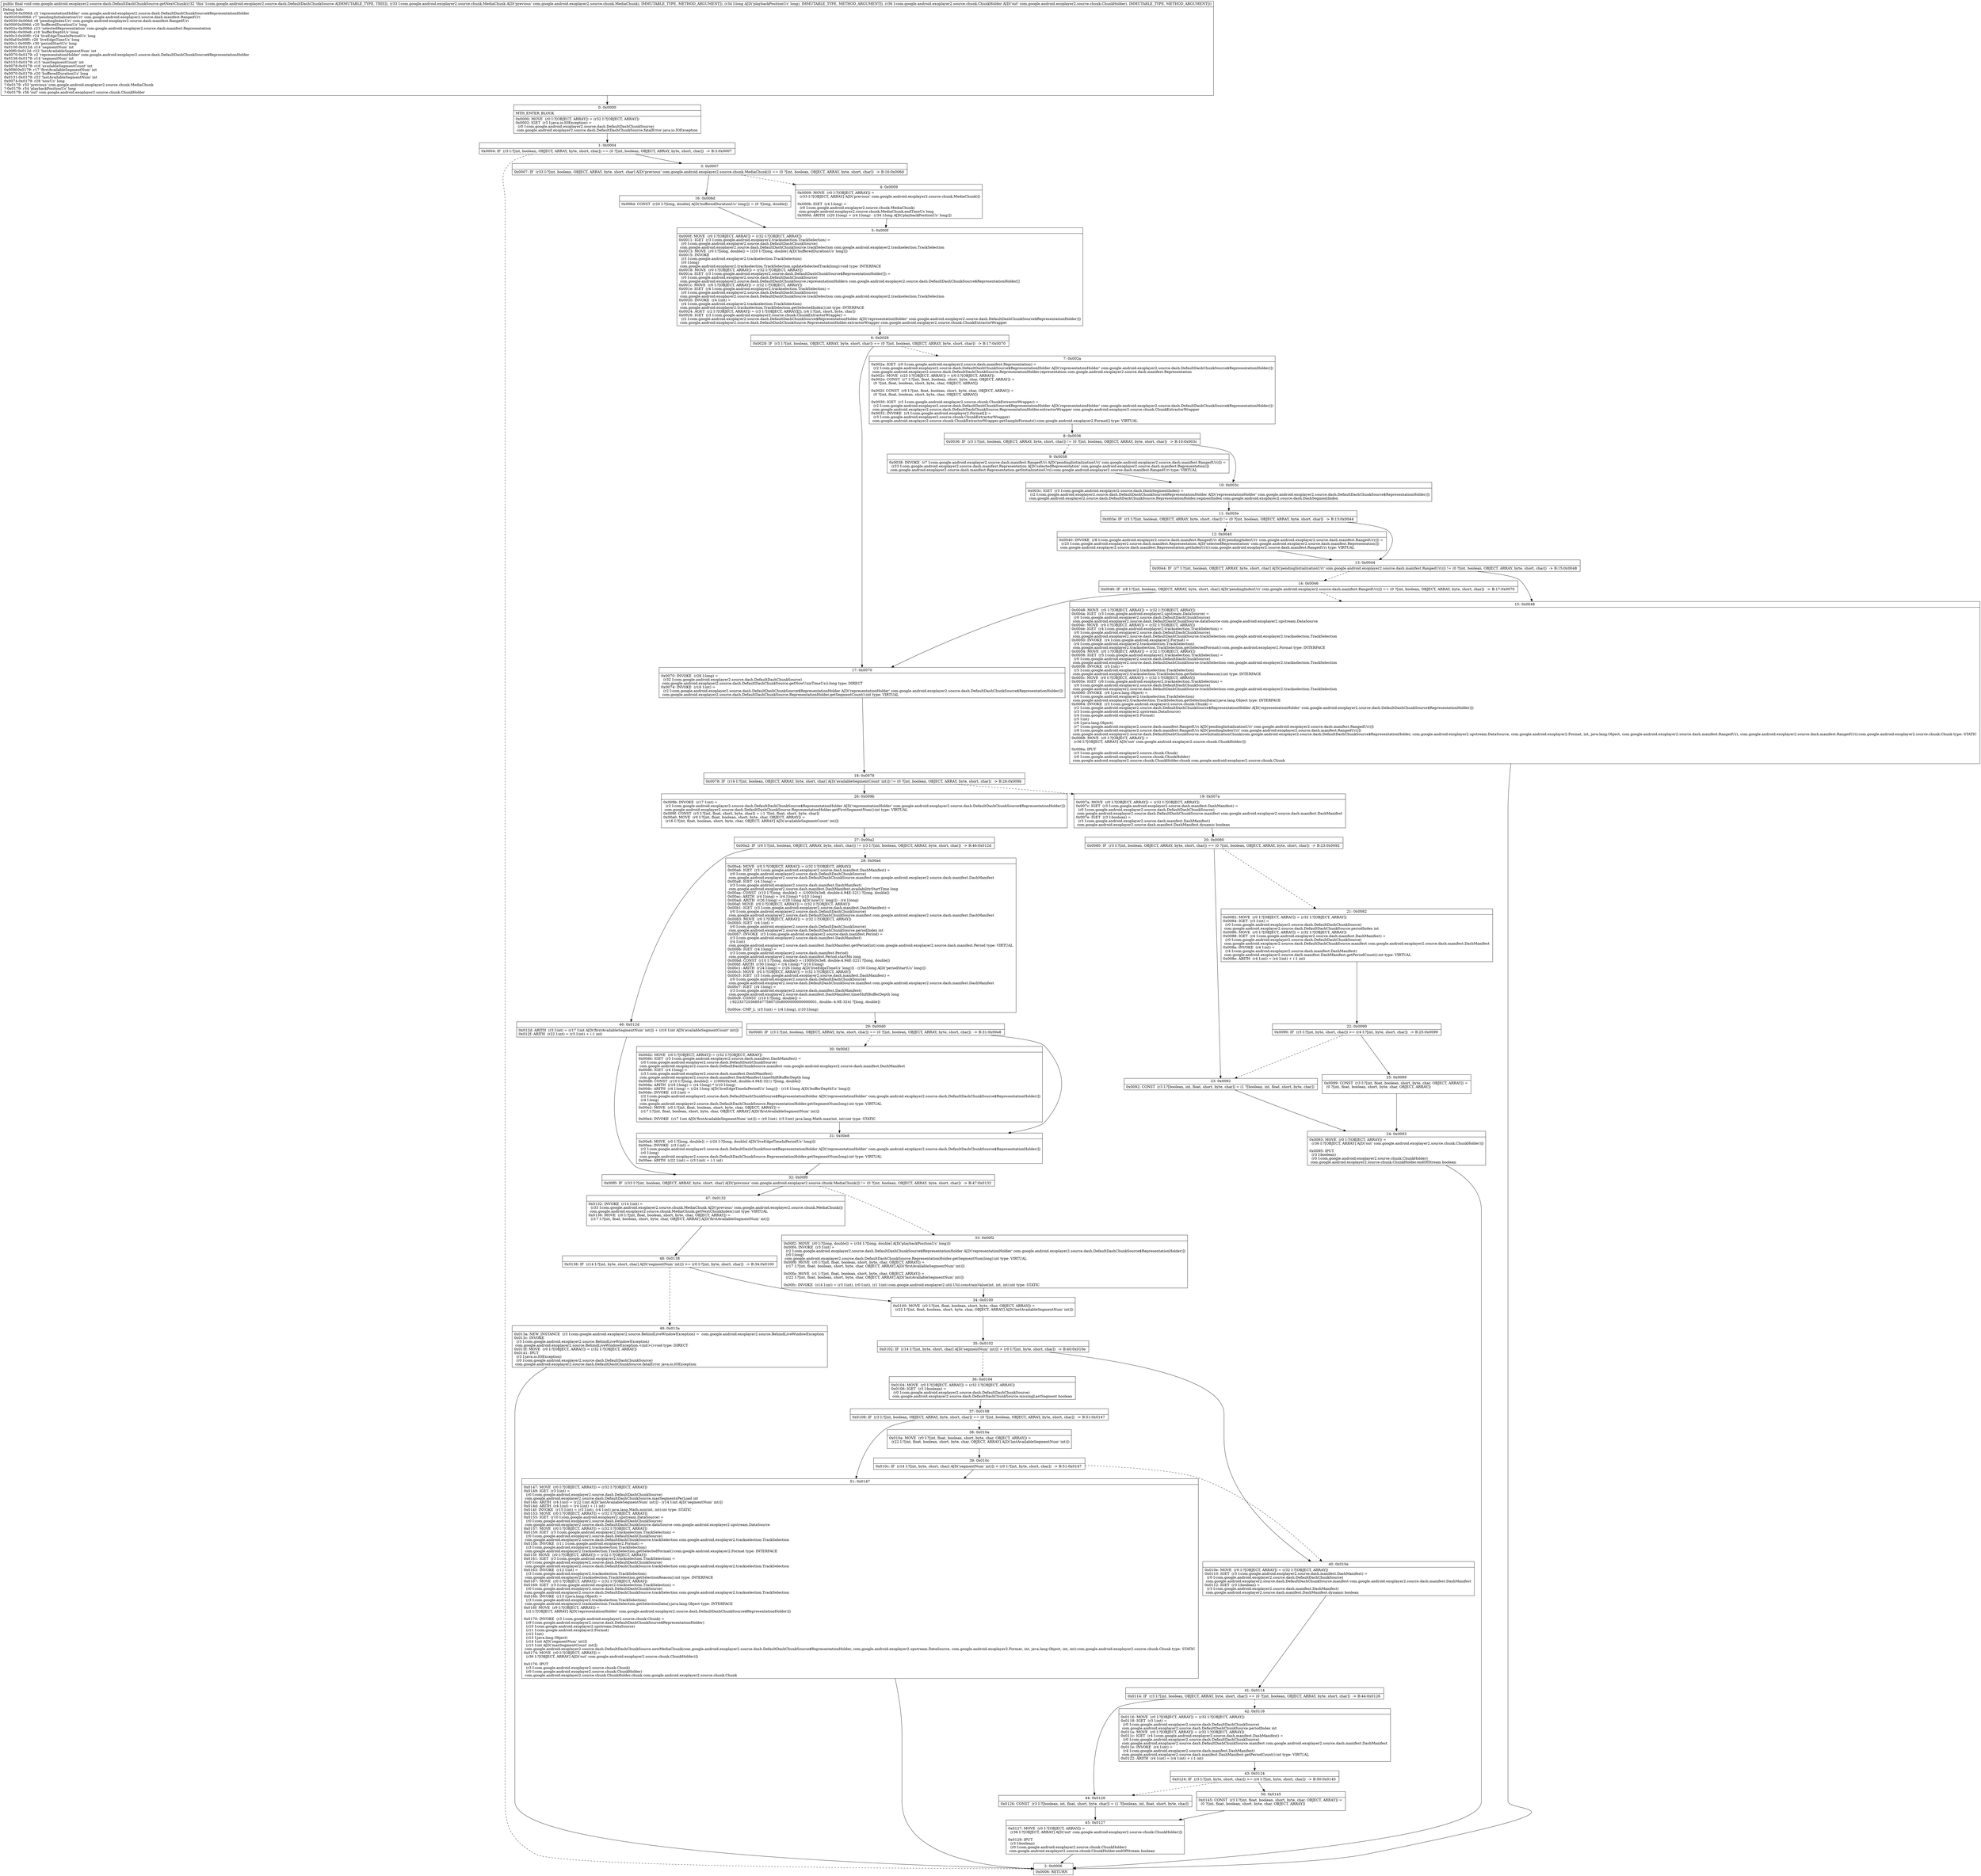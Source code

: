 digraph "CFG forcom.google.android.exoplayer2.source.dash.DefaultDashChunkSource.getNextChunk(Lcom\/google\/android\/exoplayer2\/source\/chunk\/MediaChunk;JLcom\/google\/android\/exoplayer2\/source\/chunk\/ChunkHolder;)V" {
Node_0 [shape=record,label="{0\:\ 0x0000|MTH_ENTER_BLOCK\l|0x0000: MOVE  (r0 I:?[OBJECT, ARRAY]) = (r32 I:?[OBJECT, ARRAY]) \l0x0002: IGET  (r3 I:java.io.IOException) = \l  (r0 I:com.google.android.exoplayer2.source.dash.DefaultDashChunkSource)\l com.google.android.exoplayer2.source.dash.DefaultDashChunkSource.fatalError java.io.IOException \l}"];
Node_1 [shape=record,label="{1\:\ 0x0004|0x0004: IF  (r3 I:?[int, boolean, OBJECT, ARRAY, byte, short, char]) == (0 ?[int, boolean, OBJECT, ARRAY, byte, short, char])  \-\> B:3:0x0007 \l}"];
Node_2 [shape=record,label="{2\:\ 0x0006|0x0006: RETURN   \l}"];
Node_3 [shape=record,label="{3\:\ 0x0007|0x0007: IF  (r33 I:?[int, boolean, OBJECT, ARRAY, byte, short, char] A[D('previous' com.google.android.exoplayer2.source.chunk.MediaChunk)]) == (0 ?[int, boolean, OBJECT, ARRAY, byte, short, char])  \-\> B:16:0x006d \l}"];
Node_4 [shape=record,label="{4\:\ 0x0009|0x0009: MOVE  (r0 I:?[OBJECT, ARRAY]) = \l  (r33 I:?[OBJECT, ARRAY] A[D('previous' com.google.android.exoplayer2.source.chunk.MediaChunk)])\l \l0x000b: IGET  (r4 I:long) = \l  (r0 I:com.google.android.exoplayer2.source.chunk.MediaChunk)\l com.google.android.exoplayer2.source.chunk.MediaChunk.endTimeUs long \l0x000d: ARITH  (r20 I:long) = (r4 I:long) \- (r34 I:long A[D('playbackPositionUs' long)]) \l}"];
Node_5 [shape=record,label="{5\:\ 0x000f|0x000f: MOVE  (r0 I:?[OBJECT, ARRAY]) = (r32 I:?[OBJECT, ARRAY]) \l0x0011: IGET  (r3 I:com.google.android.exoplayer2.trackselection.TrackSelection) = \l  (r0 I:com.google.android.exoplayer2.source.dash.DefaultDashChunkSource)\l com.google.android.exoplayer2.source.dash.DefaultDashChunkSource.trackSelection com.google.android.exoplayer2.trackselection.TrackSelection \l0x0013: MOVE  (r0 I:?[long, double]) = (r20 I:?[long, double] A[D('bufferedDurationUs' long)]) \l0x0015: INVOKE  \l  (r3 I:com.google.android.exoplayer2.trackselection.TrackSelection)\l  (r0 I:long)\l com.google.android.exoplayer2.trackselection.TrackSelection.updateSelectedTrack(long):void type: INTERFACE \l0x0018: MOVE  (r0 I:?[OBJECT, ARRAY]) = (r32 I:?[OBJECT, ARRAY]) \l0x001a: IGET  (r3 I:com.google.android.exoplayer2.source.dash.DefaultDashChunkSource$RepresentationHolder[]) = \l  (r0 I:com.google.android.exoplayer2.source.dash.DefaultDashChunkSource)\l com.google.android.exoplayer2.source.dash.DefaultDashChunkSource.representationHolders com.google.android.exoplayer2.source.dash.DefaultDashChunkSource$RepresentationHolder[] \l0x001c: MOVE  (r0 I:?[OBJECT, ARRAY]) = (r32 I:?[OBJECT, ARRAY]) \l0x001e: IGET  (r4 I:com.google.android.exoplayer2.trackselection.TrackSelection) = \l  (r0 I:com.google.android.exoplayer2.source.dash.DefaultDashChunkSource)\l com.google.android.exoplayer2.source.dash.DefaultDashChunkSource.trackSelection com.google.android.exoplayer2.trackselection.TrackSelection \l0x0020: INVOKE  (r4 I:int) = \l  (r4 I:com.google.android.exoplayer2.trackselection.TrackSelection)\l com.google.android.exoplayer2.trackselection.TrackSelection.getSelectedIndex():int type: INTERFACE \l0x0024: AGET  (r2 I:?[OBJECT, ARRAY]) = (r3 I:?[OBJECT, ARRAY][]), (r4 I:?[int, short, byte, char]) \l0x0026: IGET  (r3 I:com.google.android.exoplayer2.source.chunk.ChunkExtractorWrapper) = \l  (r2 I:com.google.android.exoplayer2.source.dash.DefaultDashChunkSource$RepresentationHolder A[D('representationHolder' com.google.android.exoplayer2.source.dash.DefaultDashChunkSource$RepresentationHolder)])\l com.google.android.exoplayer2.source.dash.DefaultDashChunkSource.RepresentationHolder.extractorWrapper com.google.android.exoplayer2.source.chunk.ChunkExtractorWrapper \l}"];
Node_6 [shape=record,label="{6\:\ 0x0028|0x0028: IF  (r3 I:?[int, boolean, OBJECT, ARRAY, byte, short, char]) == (0 ?[int, boolean, OBJECT, ARRAY, byte, short, char])  \-\> B:17:0x0070 \l}"];
Node_7 [shape=record,label="{7\:\ 0x002a|0x002a: IGET  (r0 I:com.google.android.exoplayer2.source.dash.manifest.Representation) = \l  (r2 I:com.google.android.exoplayer2.source.dash.DefaultDashChunkSource$RepresentationHolder A[D('representationHolder' com.google.android.exoplayer2.source.dash.DefaultDashChunkSource$RepresentationHolder)])\l com.google.android.exoplayer2.source.dash.DefaultDashChunkSource.RepresentationHolder.representation com.google.android.exoplayer2.source.dash.manifest.Representation \l0x002c: MOVE  (r23 I:?[OBJECT, ARRAY]) = (r0 I:?[OBJECT, ARRAY]) \l0x002e: CONST  (r7 I:?[int, float, boolean, short, byte, char, OBJECT, ARRAY]) = \l  (0 ?[int, float, boolean, short, byte, char, OBJECT, ARRAY])\l \l0x002f: CONST  (r8 I:?[int, float, boolean, short, byte, char, OBJECT, ARRAY]) = \l  (0 ?[int, float, boolean, short, byte, char, OBJECT, ARRAY])\l \l0x0030: IGET  (r3 I:com.google.android.exoplayer2.source.chunk.ChunkExtractorWrapper) = \l  (r2 I:com.google.android.exoplayer2.source.dash.DefaultDashChunkSource$RepresentationHolder A[D('representationHolder' com.google.android.exoplayer2.source.dash.DefaultDashChunkSource$RepresentationHolder)])\l com.google.android.exoplayer2.source.dash.DefaultDashChunkSource.RepresentationHolder.extractorWrapper com.google.android.exoplayer2.source.chunk.ChunkExtractorWrapper \l0x0032: INVOKE  (r3 I:com.google.android.exoplayer2.Format[]) = \l  (r3 I:com.google.android.exoplayer2.source.chunk.ChunkExtractorWrapper)\l com.google.android.exoplayer2.source.chunk.ChunkExtractorWrapper.getSampleFormats():com.google.android.exoplayer2.Format[] type: VIRTUAL \l}"];
Node_8 [shape=record,label="{8\:\ 0x0036|0x0036: IF  (r3 I:?[int, boolean, OBJECT, ARRAY, byte, short, char]) != (0 ?[int, boolean, OBJECT, ARRAY, byte, short, char])  \-\> B:10:0x003c \l}"];
Node_9 [shape=record,label="{9\:\ 0x0038|0x0038: INVOKE  (r7 I:com.google.android.exoplayer2.source.dash.manifest.RangedUri A[D('pendingInitializationUri' com.google.android.exoplayer2.source.dash.manifest.RangedUri)]) = \l  (r23 I:com.google.android.exoplayer2.source.dash.manifest.Representation A[D('selectedRepresentation' com.google.android.exoplayer2.source.dash.manifest.Representation)])\l com.google.android.exoplayer2.source.dash.manifest.Representation.getInitializationUri():com.google.android.exoplayer2.source.dash.manifest.RangedUri type: VIRTUAL \l}"];
Node_10 [shape=record,label="{10\:\ 0x003c|0x003c: IGET  (r3 I:com.google.android.exoplayer2.source.dash.DashSegmentIndex) = \l  (r2 I:com.google.android.exoplayer2.source.dash.DefaultDashChunkSource$RepresentationHolder A[D('representationHolder' com.google.android.exoplayer2.source.dash.DefaultDashChunkSource$RepresentationHolder)])\l com.google.android.exoplayer2.source.dash.DefaultDashChunkSource.RepresentationHolder.segmentIndex com.google.android.exoplayer2.source.dash.DashSegmentIndex \l}"];
Node_11 [shape=record,label="{11\:\ 0x003e|0x003e: IF  (r3 I:?[int, boolean, OBJECT, ARRAY, byte, short, char]) != (0 ?[int, boolean, OBJECT, ARRAY, byte, short, char])  \-\> B:13:0x0044 \l}"];
Node_12 [shape=record,label="{12\:\ 0x0040|0x0040: INVOKE  (r8 I:com.google.android.exoplayer2.source.dash.manifest.RangedUri A[D('pendingIndexUri' com.google.android.exoplayer2.source.dash.manifest.RangedUri)]) = \l  (r23 I:com.google.android.exoplayer2.source.dash.manifest.Representation A[D('selectedRepresentation' com.google.android.exoplayer2.source.dash.manifest.Representation)])\l com.google.android.exoplayer2.source.dash.manifest.Representation.getIndexUri():com.google.android.exoplayer2.source.dash.manifest.RangedUri type: VIRTUAL \l}"];
Node_13 [shape=record,label="{13\:\ 0x0044|0x0044: IF  (r7 I:?[int, boolean, OBJECT, ARRAY, byte, short, char] A[D('pendingInitializationUri' com.google.android.exoplayer2.source.dash.manifest.RangedUri)]) != (0 ?[int, boolean, OBJECT, ARRAY, byte, short, char])  \-\> B:15:0x0048 \l}"];
Node_14 [shape=record,label="{14\:\ 0x0046|0x0046: IF  (r8 I:?[int, boolean, OBJECT, ARRAY, byte, short, char] A[D('pendingIndexUri' com.google.android.exoplayer2.source.dash.manifest.RangedUri)]) == (0 ?[int, boolean, OBJECT, ARRAY, byte, short, char])  \-\> B:17:0x0070 \l}"];
Node_15 [shape=record,label="{15\:\ 0x0048|0x0048: MOVE  (r0 I:?[OBJECT, ARRAY]) = (r32 I:?[OBJECT, ARRAY]) \l0x004a: IGET  (r3 I:com.google.android.exoplayer2.upstream.DataSource) = \l  (r0 I:com.google.android.exoplayer2.source.dash.DefaultDashChunkSource)\l com.google.android.exoplayer2.source.dash.DefaultDashChunkSource.dataSource com.google.android.exoplayer2.upstream.DataSource \l0x004c: MOVE  (r0 I:?[OBJECT, ARRAY]) = (r32 I:?[OBJECT, ARRAY]) \l0x004e: IGET  (r4 I:com.google.android.exoplayer2.trackselection.TrackSelection) = \l  (r0 I:com.google.android.exoplayer2.source.dash.DefaultDashChunkSource)\l com.google.android.exoplayer2.source.dash.DefaultDashChunkSource.trackSelection com.google.android.exoplayer2.trackselection.TrackSelection \l0x0050: INVOKE  (r4 I:com.google.android.exoplayer2.Format) = \l  (r4 I:com.google.android.exoplayer2.trackselection.TrackSelection)\l com.google.android.exoplayer2.trackselection.TrackSelection.getSelectedFormat():com.google.android.exoplayer2.Format type: INTERFACE \l0x0054: MOVE  (r0 I:?[OBJECT, ARRAY]) = (r32 I:?[OBJECT, ARRAY]) \l0x0056: IGET  (r5 I:com.google.android.exoplayer2.trackselection.TrackSelection) = \l  (r0 I:com.google.android.exoplayer2.source.dash.DefaultDashChunkSource)\l com.google.android.exoplayer2.source.dash.DefaultDashChunkSource.trackSelection com.google.android.exoplayer2.trackselection.TrackSelection \l0x0058: INVOKE  (r5 I:int) = \l  (r5 I:com.google.android.exoplayer2.trackselection.TrackSelection)\l com.google.android.exoplayer2.trackselection.TrackSelection.getSelectionReason():int type: INTERFACE \l0x005c: MOVE  (r0 I:?[OBJECT, ARRAY]) = (r32 I:?[OBJECT, ARRAY]) \l0x005e: IGET  (r6 I:com.google.android.exoplayer2.trackselection.TrackSelection) = \l  (r0 I:com.google.android.exoplayer2.source.dash.DefaultDashChunkSource)\l com.google.android.exoplayer2.source.dash.DefaultDashChunkSource.trackSelection com.google.android.exoplayer2.trackselection.TrackSelection \l0x0060: INVOKE  (r6 I:java.lang.Object) = \l  (r6 I:com.google.android.exoplayer2.trackselection.TrackSelection)\l com.google.android.exoplayer2.trackselection.TrackSelection.getSelectionData():java.lang.Object type: INTERFACE \l0x0064: INVOKE  (r3 I:com.google.android.exoplayer2.source.chunk.Chunk) = \l  (r2 I:com.google.android.exoplayer2.source.dash.DefaultDashChunkSource$RepresentationHolder A[D('representationHolder' com.google.android.exoplayer2.source.dash.DefaultDashChunkSource$RepresentationHolder)])\l  (r3 I:com.google.android.exoplayer2.upstream.DataSource)\l  (r4 I:com.google.android.exoplayer2.Format)\l  (r5 I:int)\l  (r6 I:java.lang.Object)\l  (r7 I:com.google.android.exoplayer2.source.dash.manifest.RangedUri A[D('pendingInitializationUri' com.google.android.exoplayer2.source.dash.manifest.RangedUri)])\l  (r8 I:com.google.android.exoplayer2.source.dash.manifest.RangedUri A[D('pendingIndexUri' com.google.android.exoplayer2.source.dash.manifest.RangedUri)])\l com.google.android.exoplayer2.source.dash.DefaultDashChunkSource.newInitializationChunk(com.google.android.exoplayer2.source.dash.DefaultDashChunkSource$RepresentationHolder, com.google.android.exoplayer2.upstream.DataSource, com.google.android.exoplayer2.Format, int, java.lang.Object, com.google.android.exoplayer2.source.dash.manifest.RangedUri, com.google.android.exoplayer2.source.dash.manifest.RangedUri):com.google.android.exoplayer2.source.chunk.Chunk type: STATIC \l0x0068: MOVE  (r0 I:?[OBJECT, ARRAY]) = \l  (r36 I:?[OBJECT, ARRAY] A[D('out' com.google.android.exoplayer2.source.chunk.ChunkHolder)])\l \l0x006a: IPUT  \l  (r3 I:com.google.android.exoplayer2.source.chunk.Chunk)\l  (r0 I:com.google.android.exoplayer2.source.chunk.ChunkHolder)\l com.google.android.exoplayer2.source.chunk.ChunkHolder.chunk com.google.android.exoplayer2.source.chunk.Chunk \l}"];
Node_16 [shape=record,label="{16\:\ 0x006d|0x006d: CONST  (r20 I:?[long, double] A[D('bufferedDurationUs' long)]) = (0 ?[long, double]) \l}"];
Node_17 [shape=record,label="{17\:\ 0x0070|0x0070: INVOKE  (r28 I:long) = \l  (r32 I:com.google.android.exoplayer2.source.dash.DefaultDashChunkSource)\l com.google.android.exoplayer2.source.dash.DefaultDashChunkSource.getNowUnixTimeUs():long type: DIRECT \l0x0074: INVOKE  (r16 I:int) = \l  (r2 I:com.google.android.exoplayer2.source.dash.DefaultDashChunkSource$RepresentationHolder A[D('representationHolder' com.google.android.exoplayer2.source.dash.DefaultDashChunkSource$RepresentationHolder)])\l com.google.android.exoplayer2.source.dash.DefaultDashChunkSource.RepresentationHolder.getSegmentCount():int type: VIRTUAL \l}"];
Node_18 [shape=record,label="{18\:\ 0x0078|0x0078: IF  (r16 I:?[int, boolean, OBJECT, ARRAY, byte, short, char] A[D('availableSegmentCount' int)]) != (0 ?[int, boolean, OBJECT, ARRAY, byte, short, char])  \-\> B:26:0x009b \l}"];
Node_19 [shape=record,label="{19\:\ 0x007a|0x007a: MOVE  (r0 I:?[OBJECT, ARRAY]) = (r32 I:?[OBJECT, ARRAY]) \l0x007c: IGET  (r3 I:com.google.android.exoplayer2.source.dash.manifest.DashManifest) = \l  (r0 I:com.google.android.exoplayer2.source.dash.DefaultDashChunkSource)\l com.google.android.exoplayer2.source.dash.DefaultDashChunkSource.manifest com.google.android.exoplayer2.source.dash.manifest.DashManifest \l0x007e: IGET  (r3 I:boolean) = \l  (r3 I:com.google.android.exoplayer2.source.dash.manifest.DashManifest)\l com.google.android.exoplayer2.source.dash.manifest.DashManifest.dynamic boolean \l}"];
Node_20 [shape=record,label="{20\:\ 0x0080|0x0080: IF  (r3 I:?[int, boolean, OBJECT, ARRAY, byte, short, char]) == (0 ?[int, boolean, OBJECT, ARRAY, byte, short, char])  \-\> B:23:0x0092 \l}"];
Node_21 [shape=record,label="{21\:\ 0x0082|0x0082: MOVE  (r0 I:?[OBJECT, ARRAY]) = (r32 I:?[OBJECT, ARRAY]) \l0x0084: IGET  (r3 I:int) = \l  (r0 I:com.google.android.exoplayer2.source.dash.DefaultDashChunkSource)\l com.google.android.exoplayer2.source.dash.DefaultDashChunkSource.periodIndex int \l0x0086: MOVE  (r0 I:?[OBJECT, ARRAY]) = (r32 I:?[OBJECT, ARRAY]) \l0x0088: IGET  (r4 I:com.google.android.exoplayer2.source.dash.manifest.DashManifest) = \l  (r0 I:com.google.android.exoplayer2.source.dash.DefaultDashChunkSource)\l com.google.android.exoplayer2.source.dash.DefaultDashChunkSource.manifest com.google.android.exoplayer2.source.dash.manifest.DashManifest \l0x008a: INVOKE  (r4 I:int) = \l  (r4 I:com.google.android.exoplayer2.source.dash.manifest.DashManifest)\l com.google.android.exoplayer2.source.dash.manifest.DashManifest.getPeriodCount():int type: VIRTUAL \l0x008e: ARITH  (r4 I:int) = (r4 I:int) + (\-1 int) \l}"];
Node_22 [shape=record,label="{22\:\ 0x0090|0x0090: IF  (r3 I:?[int, byte, short, char]) \>= (r4 I:?[int, byte, short, char])  \-\> B:25:0x0099 \l}"];
Node_23 [shape=record,label="{23\:\ 0x0092|0x0092: CONST  (r3 I:?[boolean, int, float, short, byte, char]) = (1 ?[boolean, int, float, short, byte, char]) \l}"];
Node_24 [shape=record,label="{24\:\ 0x0093|0x0093: MOVE  (r0 I:?[OBJECT, ARRAY]) = \l  (r36 I:?[OBJECT, ARRAY] A[D('out' com.google.android.exoplayer2.source.chunk.ChunkHolder)])\l \l0x0095: IPUT  \l  (r3 I:boolean)\l  (r0 I:com.google.android.exoplayer2.source.chunk.ChunkHolder)\l com.google.android.exoplayer2.source.chunk.ChunkHolder.endOfStream boolean \l}"];
Node_25 [shape=record,label="{25\:\ 0x0099|0x0099: CONST  (r3 I:?[int, float, boolean, short, byte, char, OBJECT, ARRAY]) = \l  (0 ?[int, float, boolean, short, byte, char, OBJECT, ARRAY])\l \l}"];
Node_26 [shape=record,label="{26\:\ 0x009b|0x009b: INVOKE  (r17 I:int) = \l  (r2 I:com.google.android.exoplayer2.source.dash.DefaultDashChunkSource$RepresentationHolder A[D('representationHolder' com.google.android.exoplayer2.source.dash.DefaultDashChunkSource$RepresentationHolder)])\l com.google.android.exoplayer2.source.dash.DefaultDashChunkSource.RepresentationHolder.getFirstSegmentNum():int type: VIRTUAL \l0x009f: CONST  (r3 I:?[int, float, short, byte, char]) = (\-1 ?[int, float, short, byte, char]) \l0x00a0: MOVE  (r0 I:?[int, float, boolean, short, byte, char, OBJECT, ARRAY]) = \l  (r16 I:?[int, float, boolean, short, byte, char, OBJECT, ARRAY] A[D('availableSegmentCount' int)])\l \l}"];
Node_27 [shape=record,label="{27\:\ 0x00a2|0x00a2: IF  (r0 I:?[int, boolean, OBJECT, ARRAY, byte, short, char]) != (r3 I:?[int, boolean, OBJECT, ARRAY, byte, short, char])  \-\> B:46:0x012d \l}"];
Node_28 [shape=record,label="{28\:\ 0x00a4|0x00a4: MOVE  (r0 I:?[OBJECT, ARRAY]) = (r32 I:?[OBJECT, ARRAY]) \l0x00a6: IGET  (r3 I:com.google.android.exoplayer2.source.dash.manifest.DashManifest) = \l  (r0 I:com.google.android.exoplayer2.source.dash.DefaultDashChunkSource)\l com.google.android.exoplayer2.source.dash.DefaultDashChunkSource.manifest com.google.android.exoplayer2.source.dash.manifest.DashManifest \l0x00a8: IGET  (r4 I:long) = \l  (r3 I:com.google.android.exoplayer2.source.dash.manifest.DashManifest)\l com.google.android.exoplayer2.source.dash.manifest.DashManifest.availabilityStartTime long \l0x00aa: CONST  (r10 I:?[long, double]) = (1000(0x3e8, double:4.94E\-321) ?[long, double]) \l0x00ac: ARITH  (r4 I:long) = (r4 I:long) * (r10 I:long) \l0x00ad: ARITH  (r26 I:long) = (r28 I:long A[D('nowUs' long)]) \- (r4 I:long) \l0x00af: MOVE  (r0 I:?[OBJECT, ARRAY]) = (r32 I:?[OBJECT, ARRAY]) \l0x00b1: IGET  (r3 I:com.google.android.exoplayer2.source.dash.manifest.DashManifest) = \l  (r0 I:com.google.android.exoplayer2.source.dash.DefaultDashChunkSource)\l com.google.android.exoplayer2.source.dash.DefaultDashChunkSource.manifest com.google.android.exoplayer2.source.dash.manifest.DashManifest \l0x00b3: MOVE  (r0 I:?[OBJECT, ARRAY]) = (r32 I:?[OBJECT, ARRAY]) \l0x00b5: IGET  (r4 I:int) = \l  (r0 I:com.google.android.exoplayer2.source.dash.DefaultDashChunkSource)\l com.google.android.exoplayer2.source.dash.DefaultDashChunkSource.periodIndex int \l0x00b7: INVOKE  (r3 I:com.google.android.exoplayer2.source.dash.manifest.Period) = \l  (r3 I:com.google.android.exoplayer2.source.dash.manifest.DashManifest)\l  (r4 I:int)\l com.google.android.exoplayer2.source.dash.manifest.DashManifest.getPeriod(int):com.google.android.exoplayer2.source.dash.manifest.Period type: VIRTUAL \l0x00bb: IGET  (r4 I:long) = \l  (r3 I:com.google.android.exoplayer2.source.dash.manifest.Period)\l com.google.android.exoplayer2.source.dash.manifest.Period.startMs long \l0x00bd: CONST  (r10 I:?[long, double]) = (1000(0x3e8, double:4.94E\-321) ?[long, double]) \l0x00bf: ARITH  (r30 I:long) = (r4 I:long) * (r10 I:long) \l0x00c1: ARITH  (r24 I:long) = (r26 I:long A[D('liveEdgeTimeUs' long)]) \- (r30 I:long A[D('periodStartUs' long)]) \l0x00c3: MOVE  (r0 I:?[OBJECT, ARRAY]) = (r32 I:?[OBJECT, ARRAY]) \l0x00c5: IGET  (r3 I:com.google.android.exoplayer2.source.dash.manifest.DashManifest) = \l  (r0 I:com.google.android.exoplayer2.source.dash.DefaultDashChunkSource)\l com.google.android.exoplayer2.source.dash.DefaultDashChunkSource.manifest com.google.android.exoplayer2.source.dash.manifest.DashManifest \l0x00c7: IGET  (r4 I:long) = \l  (r3 I:com.google.android.exoplayer2.source.dash.manifest.DashManifest)\l com.google.android.exoplayer2.source.dash.manifest.DashManifest.timeShiftBufferDepth long \l0x00c9: CONST  (r10 I:?[long, double]) = \l  (\-9223372036854775807(0x8000000000000001, double:\-4.9E\-324) ?[long, double])\l \l0x00ce: CMP_L  (r3 I:int) = (r4 I:long), (r10 I:long) \l}"];
Node_29 [shape=record,label="{29\:\ 0x00d0|0x00d0: IF  (r3 I:?[int, boolean, OBJECT, ARRAY, byte, short, char]) == (0 ?[int, boolean, OBJECT, ARRAY, byte, short, char])  \-\> B:31:0x00e8 \l}"];
Node_30 [shape=record,label="{30\:\ 0x00d2|0x00d2: MOVE  (r0 I:?[OBJECT, ARRAY]) = (r32 I:?[OBJECT, ARRAY]) \l0x00d4: IGET  (r3 I:com.google.android.exoplayer2.source.dash.manifest.DashManifest) = \l  (r0 I:com.google.android.exoplayer2.source.dash.DefaultDashChunkSource)\l com.google.android.exoplayer2.source.dash.DefaultDashChunkSource.manifest com.google.android.exoplayer2.source.dash.manifest.DashManifest \l0x00d6: IGET  (r4 I:long) = \l  (r3 I:com.google.android.exoplayer2.source.dash.manifest.DashManifest)\l com.google.android.exoplayer2.source.dash.manifest.DashManifest.timeShiftBufferDepth long \l0x00d8: CONST  (r10 I:?[long, double]) = (1000(0x3e8, double:4.94E\-321) ?[long, double]) \l0x00da: ARITH  (r18 I:long) = (r4 I:long) * (r10 I:long) \l0x00dc: ARITH  (r4 I:long) = (r24 I:long A[D('liveEdgeTimeInPeriodUs' long)]) \- (r18 I:long A[D('bufferDepthUs' long)]) \l0x00de: INVOKE  (r3 I:int) = \l  (r2 I:com.google.android.exoplayer2.source.dash.DefaultDashChunkSource$RepresentationHolder A[D('representationHolder' com.google.android.exoplayer2.source.dash.DefaultDashChunkSource$RepresentationHolder)])\l  (r4 I:long)\l com.google.android.exoplayer2.source.dash.DefaultDashChunkSource.RepresentationHolder.getSegmentNum(long):int type: VIRTUAL \l0x00e2: MOVE  (r0 I:?[int, float, boolean, short, byte, char, OBJECT, ARRAY]) = \l  (r17 I:?[int, float, boolean, short, byte, char, OBJECT, ARRAY] A[D('firstAvailableSegmentNum' int)])\l \l0x00e4: INVOKE  (r17 I:int A[D('firstAvailableSegmentNum' int)]) = (r0 I:int), (r3 I:int) java.lang.Math.max(int, int):int type: STATIC \l}"];
Node_31 [shape=record,label="{31\:\ 0x00e8|0x00e8: MOVE  (r0 I:?[long, double]) = (r24 I:?[long, double] A[D('liveEdgeTimeInPeriodUs' long)]) \l0x00ea: INVOKE  (r3 I:int) = \l  (r2 I:com.google.android.exoplayer2.source.dash.DefaultDashChunkSource$RepresentationHolder A[D('representationHolder' com.google.android.exoplayer2.source.dash.DefaultDashChunkSource$RepresentationHolder)])\l  (r0 I:long)\l com.google.android.exoplayer2.source.dash.DefaultDashChunkSource.RepresentationHolder.getSegmentNum(long):int type: VIRTUAL \l0x00ee: ARITH  (r22 I:int) = (r3 I:int) + (\-1 int) \l}"];
Node_32 [shape=record,label="{32\:\ 0x00f0|0x00f0: IF  (r33 I:?[int, boolean, OBJECT, ARRAY, byte, short, char] A[D('previous' com.google.android.exoplayer2.source.chunk.MediaChunk)]) != (0 ?[int, boolean, OBJECT, ARRAY, byte, short, char])  \-\> B:47:0x0132 \l}"];
Node_33 [shape=record,label="{33\:\ 0x00f2|0x00f2: MOVE  (r0 I:?[long, double]) = (r34 I:?[long, double] A[D('playbackPositionUs' long)]) \l0x00f4: INVOKE  (r3 I:int) = \l  (r2 I:com.google.android.exoplayer2.source.dash.DefaultDashChunkSource$RepresentationHolder A[D('representationHolder' com.google.android.exoplayer2.source.dash.DefaultDashChunkSource$RepresentationHolder)])\l  (r0 I:long)\l com.google.android.exoplayer2.source.dash.DefaultDashChunkSource.RepresentationHolder.getSegmentNum(long):int type: VIRTUAL \l0x00f8: MOVE  (r0 I:?[int, float, boolean, short, byte, char, OBJECT, ARRAY]) = \l  (r17 I:?[int, float, boolean, short, byte, char, OBJECT, ARRAY] A[D('firstAvailableSegmentNum' int)])\l \l0x00fa: MOVE  (r1 I:?[int, float, boolean, short, byte, char, OBJECT, ARRAY]) = \l  (r22 I:?[int, float, boolean, short, byte, char, OBJECT, ARRAY] A[D('lastAvailableSegmentNum' int)])\l \l0x00fc: INVOKE  (r14 I:int) = (r3 I:int), (r0 I:int), (r1 I:int) com.google.android.exoplayer2.util.Util.constrainValue(int, int, int):int type: STATIC \l}"];
Node_34 [shape=record,label="{34\:\ 0x0100|0x0100: MOVE  (r0 I:?[int, float, boolean, short, byte, char, OBJECT, ARRAY]) = \l  (r22 I:?[int, float, boolean, short, byte, char, OBJECT, ARRAY] A[D('lastAvailableSegmentNum' int)])\l \l}"];
Node_35 [shape=record,label="{35\:\ 0x0102|0x0102: IF  (r14 I:?[int, byte, short, char] A[D('segmentNum' int)]) \> (r0 I:?[int, byte, short, char])  \-\> B:40:0x010e \l}"];
Node_36 [shape=record,label="{36\:\ 0x0104|0x0104: MOVE  (r0 I:?[OBJECT, ARRAY]) = (r32 I:?[OBJECT, ARRAY]) \l0x0106: IGET  (r3 I:boolean) = \l  (r0 I:com.google.android.exoplayer2.source.dash.DefaultDashChunkSource)\l com.google.android.exoplayer2.source.dash.DefaultDashChunkSource.missingLastSegment boolean \l}"];
Node_37 [shape=record,label="{37\:\ 0x0108|0x0108: IF  (r3 I:?[int, boolean, OBJECT, ARRAY, byte, short, char]) == (0 ?[int, boolean, OBJECT, ARRAY, byte, short, char])  \-\> B:51:0x0147 \l}"];
Node_38 [shape=record,label="{38\:\ 0x010a|0x010a: MOVE  (r0 I:?[int, float, boolean, short, byte, char, OBJECT, ARRAY]) = \l  (r22 I:?[int, float, boolean, short, byte, char, OBJECT, ARRAY] A[D('lastAvailableSegmentNum' int)])\l \l}"];
Node_39 [shape=record,label="{39\:\ 0x010c|0x010c: IF  (r14 I:?[int, byte, short, char] A[D('segmentNum' int)]) \< (r0 I:?[int, byte, short, char])  \-\> B:51:0x0147 \l}"];
Node_40 [shape=record,label="{40\:\ 0x010e|0x010e: MOVE  (r0 I:?[OBJECT, ARRAY]) = (r32 I:?[OBJECT, ARRAY]) \l0x0110: IGET  (r3 I:com.google.android.exoplayer2.source.dash.manifest.DashManifest) = \l  (r0 I:com.google.android.exoplayer2.source.dash.DefaultDashChunkSource)\l com.google.android.exoplayer2.source.dash.DefaultDashChunkSource.manifest com.google.android.exoplayer2.source.dash.manifest.DashManifest \l0x0112: IGET  (r3 I:boolean) = \l  (r3 I:com.google.android.exoplayer2.source.dash.manifest.DashManifest)\l com.google.android.exoplayer2.source.dash.manifest.DashManifest.dynamic boolean \l}"];
Node_41 [shape=record,label="{41\:\ 0x0114|0x0114: IF  (r3 I:?[int, boolean, OBJECT, ARRAY, byte, short, char]) == (0 ?[int, boolean, OBJECT, ARRAY, byte, short, char])  \-\> B:44:0x0126 \l}"];
Node_42 [shape=record,label="{42\:\ 0x0116|0x0116: MOVE  (r0 I:?[OBJECT, ARRAY]) = (r32 I:?[OBJECT, ARRAY]) \l0x0118: IGET  (r3 I:int) = \l  (r0 I:com.google.android.exoplayer2.source.dash.DefaultDashChunkSource)\l com.google.android.exoplayer2.source.dash.DefaultDashChunkSource.periodIndex int \l0x011a: MOVE  (r0 I:?[OBJECT, ARRAY]) = (r32 I:?[OBJECT, ARRAY]) \l0x011c: IGET  (r4 I:com.google.android.exoplayer2.source.dash.manifest.DashManifest) = \l  (r0 I:com.google.android.exoplayer2.source.dash.DefaultDashChunkSource)\l com.google.android.exoplayer2.source.dash.DefaultDashChunkSource.manifest com.google.android.exoplayer2.source.dash.manifest.DashManifest \l0x011e: INVOKE  (r4 I:int) = \l  (r4 I:com.google.android.exoplayer2.source.dash.manifest.DashManifest)\l com.google.android.exoplayer2.source.dash.manifest.DashManifest.getPeriodCount():int type: VIRTUAL \l0x0122: ARITH  (r4 I:int) = (r4 I:int) + (\-1 int) \l}"];
Node_43 [shape=record,label="{43\:\ 0x0124|0x0124: IF  (r3 I:?[int, byte, short, char]) \>= (r4 I:?[int, byte, short, char])  \-\> B:50:0x0145 \l}"];
Node_44 [shape=record,label="{44\:\ 0x0126|0x0126: CONST  (r3 I:?[boolean, int, float, short, byte, char]) = (1 ?[boolean, int, float, short, byte, char]) \l}"];
Node_45 [shape=record,label="{45\:\ 0x0127|0x0127: MOVE  (r0 I:?[OBJECT, ARRAY]) = \l  (r36 I:?[OBJECT, ARRAY] A[D('out' com.google.android.exoplayer2.source.chunk.ChunkHolder)])\l \l0x0129: IPUT  \l  (r3 I:boolean)\l  (r0 I:com.google.android.exoplayer2.source.chunk.ChunkHolder)\l com.google.android.exoplayer2.source.chunk.ChunkHolder.endOfStream boolean \l}"];
Node_46 [shape=record,label="{46\:\ 0x012d|0x012d: ARITH  (r3 I:int) = (r17 I:int A[D('firstAvailableSegmentNum' int)]) + (r16 I:int A[D('availableSegmentCount' int)]) \l0x012f: ARITH  (r22 I:int) = (r3 I:int) + (\-1 int) \l}"];
Node_47 [shape=record,label="{47\:\ 0x0132|0x0132: INVOKE  (r14 I:int) = \l  (r33 I:com.google.android.exoplayer2.source.chunk.MediaChunk A[D('previous' com.google.android.exoplayer2.source.chunk.MediaChunk)])\l com.google.android.exoplayer2.source.chunk.MediaChunk.getNextChunkIndex():int type: VIRTUAL \l0x0136: MOVE  (r0 I:?[int, float, boolean, short, byte, char, OBJECT, ARRAY]) = \l  (r17 I:?[int, float, boolean, short, byte, char, OBJECT, ARRAY] A[D('firstAvailableSegmentNum' int)])\l \l}"];
Node_48 [shape=record,label="{48\:\ 0x0138|0x0138: IF  (r14 I:?[int, byte, short, char] A[D('segmentNum' int)]) \>= (r0 I:?[int, byte, short, char])  \-\> B:34:0x0100 \l}"];
Node_49 [shape=record,label="{49\:\ 0x013a|0x013a: NEW_INSTANCE  (r3 I:com.google.android.exoplayer2.source.BehindLiveWindowException) =  com.google.android.exoplayer2.source.BehindLiveWindowException \l0x013c: INVOKE  \l  (r3 I:com.google.android.exoplayer2.source.BehindLiveWindowException)\l com.google.android.exoplayer2.source.BehindLiveWindowException.\<init\>():void type: DIRECT \l0x013f: MOVE  (r0 I:?[OBJECT, ARRAY]) = (r32 I:?[OBJECT, ARRAY]) \l0x0141: IPUT  \l  (r3 I:java.io.IOException)\l  (r0 I:com.google.android.exoplayer2.source.dash.DefaultDashChunkSource)\l com.google.android.exoplayer2.source.dash.DefaultDashChunkSource.fatalError java.io.IOException \l}"];
Node_50 [shape=record,label="{50\:\ 0x0145|0x0145: CONST  (r3 I:?[int, float, boolean, short, byte, char, OBJECT, ARRAY]) = \l  (0 ?[int, float, boolean, short, byte, char, OBJECT, ARRAY])\l \l}"];
Node_51 [shape=record,label="{51\:\ 0x0147|0x0147: MOVE  (r0 I:?[OBJECT, ARRAY]) = (r32 I:?[OBJECT, ARRAY]) \l0x0149: IGET  (r3 I:int) = \l  (r0 I:com.google.android.exoplayer2.source.dash.DefaultDashChunkSource)\l com.google.android.exoplayer2.source.dash.DefaultDashChunkSource.maxSegmentsPerLoad int \l0x014b: ARITH  (r4 I:int) = (r22 I:int A[D('lastAvailableSegmentNum' int)]) \- (r14 I:int A[D('segmentNum' int)]) \l0x014d: ARITH  (r4 I:int) = (r4 I:int) + (1 int) \l0x014f: INVOKE  (r15 I:int) = (r3 I:int), (r4 I:int) java.lang.Math.min(int, int):int type: STATIC \l0x0153: MOVE  (r0 I:?[OBJECT, ARRAY]) = (r32 I:?[OBJECT, ARRAY]) \l0x0155: IGET  (r10 I:com.google.android.exoplayer2.upstream.DataSource) = \l  (r0 I:com.google.android.exoplayer2.source.dash.DefaultDashChunkSource)\l com.google.android.exoplayer2.source.dash.DefaultDashChunkSource.dataSource com.google.android.exoplayer2.upstream.DataSource \l0x0157: MOVE  (r0 I:?[OBJECT, ARRAY]) = (r32 I:?[OBJECT, ARRAY]) \l0x0159: IGET  (r3 I:com.google.android.exoplayer2.trackselection.TrackSelection) = \l  (r0 I:com.google.android.exoplayer2.source.dash.DefaultDashChunkSource)\l com.google.android.exoplayer2.source.dash.DefaultDashChunkSource.trackSelection com.google.android.exoplayer2.trackselection.TrackSelection \l0x015b: INVOKE  (r11 I:com.google.android.exoplayer2.Format) = \l  (r3 I:com.google.android.exoplayer2.trackselection.TrackSelection)\l com.google.android.exoplayer2.trackselection.TrackSelection.getSelectedFormat():com.google.android.exoplayer2.Format type: INTERFACE \l0x015f: MOVE  (r0 I:?[OBJECT, ARRAY]) = (r32 I:?[OBJECT, ARRAY]) \l0x0161: IGET  (r3 I:com.google.android.exoplayer2.trackselection.TrackSelection) = \l  (r0 I:com.google.android.exoplayer2.source.dash.DefaultDashChunkSource)\l com.google.android.exoplayer2.source.dash.DefaultDashChunkSource.trackSelection com.google.android.exoplayer2.trackselection.TrackSelection \l0x0163: INVOKE  (r12 I:int) = \l  (r3 I:com.google.android.exoplayer2.trackselection.TrackSelection)\l com.google.android.exoplayer2.trackselection.TrackSelection.getSelectionReason():int type: INTERFACE \l0x0167: MOVE  (r0 I:?[OBJECT, ARRAY]) = (r32 I:?[OBJECT, ARRAY]) \l0x0169: IGET  (r3 I:com.google.android.exoplayer2.trackselection.TrackSelection) = \l  (r0 I:com.google.android.exoplayer2.source.dash.DefaultDashChunkSource)\l com.google.android.exoplayer2.source.dash.DefaultDashChunkSource.trackSelection com.google.android.exoplayer2.trackselection.TrackSelection \l0x016b: INVOKE  (r13 I:java.lang.Object) = \l  (r3 I:com.google.android.exoplayer2.trackselection.TrackSelection)\l com.google.android.exoplayer2.trackselection.TrackSelection.getSelectionData():java.lang.Object type: INTERFACE \l0x016f: MOVE  (r9 I:?[OBJECT, ARRAY]) = \l  (r2 I:?[OBJECT, ARRAY] A[D('representationHolder' com.google.android.exoplayer2.source.dash.DefaultDashChunkSource$RepresentationHolder)])\l \l0x0170: INVOKE  (r3 I:com.google.android.exoplayer2.source.chunk.Chunk) = \l  (r9 I:com.google.android.exoplayer2.source.dash.DefaultDashChunkSource$RepresentationHolder)\l  (r10 I:com.google.android.exoplayer2.upstream.DataSource)\l  (r11 I:com.google.android.exoplayer2.Format)\l  (r12 I:int)\l  (r13 I:java.lang.Object)\l  (r14 I:int A[D('segmentNum' int)])\l  (r15 I:int A[D('maxSegmentCount' int)])\l com.google.android.exoplayer2.source.dash.DefaultDashChunkSource.newMediaChunk(com.google.android.exoplayer2.source.dash.DefaultDashChunkSource$RepresentationHolder, com.google.android.exoplayer2.upstream.DataSource, com.google.android.exoplayer2.Format, int, java.lang.Object, int, int):com.google.android.exoplayer2.source.chunk.Chunk type: STATIC \l0x0174: MOVE  (r0 I:?[OBJECT, ARRAY]) = \l  (r36 I:?[OBJECT, ARRAY] A[D('out' com.google.android.exoplayer2.source.chunk.ChunkHolder)])\l \l0x0176: IPUT  \l  (r3 I:com.google.android.exoplayer2.source.chunk.Chunk)\l  (r0 I:com.google.android.exoplayer2.source.chunk.ChunkHolder)\l com.google.android.exoplayer2.source.chunk.ChunkHolder.chunk com.google.android.exoplayer2.source.chunk.Chunk \l}"];
MethodNode[shape=record,label="{public final void com.google.android.exoplayer2.source.dash.DefaultDashChunkSource.getNextChunk((r32 'this' I:com.google.android.exoplayer2.source.dash.DefaultDashChunkSource A[IMMUTABLE_TYPE, THIS]), (r33 I:com.google.android.exoplayer2.source.chunk.MediaChunk A[D('previous' com.google.android.exoplayer2.source.chunk.MediaChunk), IMMUTABLE_TYPE, METHOD_ARGUMENT]), (r34 I:long A[D('playbackPositionUs' long), IMMUTABLE_TYPE, METHOD_ARGUMENT]), (r36 I:com.google.android.exoplayer2.source.chunk.ChunkHolder A[D('out' com.google.android.exoplayer2.source.chunk.ChunkHolder), IMMUTABLE_TYPE, METHOD_ARGUMENT]))  | Debug Info:\l  0x0026\-0x006d: r2 'representationHolder' com.google.android.exoplayer2.source.dash.DefaultDashChunkSource$RepresentationHolder\l  0x002f\-0x006d: r7 'pendingInitializationUri' com.google.android.exoplayer2.source.dash.manifest.RangedUri\l  0x0030\-0x006d: r8 'pendingIndexUri' com.google.android.exoplayer2.source.dash.manifest.RangedUri\l  0x000f\-0x006d: r20 'bufferedDurationUs' long\l  0x002e\-0x006d: r23 'selectedRepresentation' com.google.android.exoplayer2.source.dash.manifest.Representation\l  0x00dc\-0x00e8: r18 'bufferDepthUs' long\l  0x00c3\-0x00f0: r24 'liveEdgeTimeInPeriodUs' long\l  0x00af\-0x00f0: r26 'liveEdgeTimeUs' long\l  0x00c1\-0x00f0: r30 'periodStartUs' long\l  0x0100\-0x012d: r14 'segmentNum' int\l  0x00f0\-0x012d: r22 'lastAvailableSegmentNum' int\l  0x0070\-0x0179: r2 'representationHolder' com.google.android.exoplayer2.source.dash.DefaultDashChunkSource$RepresentationHolder\l  0x0136\-0x0179: r14 'segmentNum' int\l  0x0153\-0x0179: r15 'maxSegmentCount' int\l  0x0078\-0x0179: r16 'availableSegmentCount' int\l  0x009f\-0x0179: r17 'firstAvailableSegmentNum' int\l  0x0070\-0x0179: r20 'bufferedDurationUs' long\l  0x0131\-0x0179: r22 'lastAvailableSegmentNum' int\l  0x0074\-0x0179: r28 'nowUs' long\l  ?\-0x0179: r33 'previous' com.google.android.exoplayer2.source.chunk.MediaChunk\l  ?\-0x0179: r34 'playbackPositionUs' long\l  ?\-0x0179: r36 'out' com.google.android.exoplayer2.source.chunk.ChunkHolder\l}"];
MethodNode -> Node_0;
Node_0 -> Node_1;
Node_1 -> Node_2[style=dashed];
Node_1 -> Node_3;
Node_3 -> Node_4[style=dashed];
Node_3 -> Node_16;
Node_4 -> Node_5;
Node_5 -> Node_6;
Node_6 -> Node_7[style=dashed];
Node_6 -> Node_17;
Node_7 -> Node_8;
Node_8 -> Node_9[style=dashed];
Node_8 -> Node_10;
Node_9 -> Node_10;
Node_10 -> Node_11;
Node_11 -> Node_12[style=dashed];
Node_11 -> Node_13;
Node_12 -> Node_13;
Node_13 -> Node_14[style=dashed];
Node_13 -> Node_15;
Node_14 -> Node_15[style=dashed];
Node_14 -> Node_17;
Node_15 -> Node_2;
Node_16 -> Node_5;
Node_17 -> Node_18;
Node_18 -> Node_19[style=dashed];
Node_18 -> Node_26;
Node_19 -> Node_20;
Node_20 -> Node_21[style=dashed];
Node_20 -> Node_23;
Node_21 -> Node_22;
Node_22 -> Node_23[style=dashed];
Node_22 -> Node_25;
Node_23 -> Node_24;
Node_24 -> Node_2;
Node_25 -> Node_24;
Node_26 -> Node_27;
Node_27 -> Node_28[style=dashed];
Node_27 -> Node_46;
Node_28 -> Node_29;
Node_29 -> Node_30[style=dashed];
Node_29 -> Node_31;
Node_30 -> Node_31;
Node_31 -> Node_32;
Node_32 -> Node_33[style=dashed];
Node_32 -> Node_47;
Node_33 -> Node_34;
Node_34 -> Node_35;
Node_35 -> Node_36[style=dashed];
Node_35 -> Node_40;
Node_36 -> Node_37;
Node_37 -> Node_38[style=dashed];
Node_37 -> Node_51;
Node_38 -> Node_39;
Node_39 -> Node_40[style=dashed];
Node_39 -> Node_51;
Node_40 -> Node_41;
Node_41 -> Node_42[style=dashed];
Node_41 -> Node_44;
Node_42 -> Node_43;
Node_43 -> Node_44[style=dashed];
Node_43 -> Node_50;
Node_44 -> Node_45;
Node_45 -> Node_2;
Node_46 -> Node_32;
Node_47 -> Node_48;
Node_48 -> Node_34;
Node_48 -> Node_49[style=dashed];
Node_49 -> Node_2;
Node_50 -> Node_45;
Node_51 -> Node_2;
}

